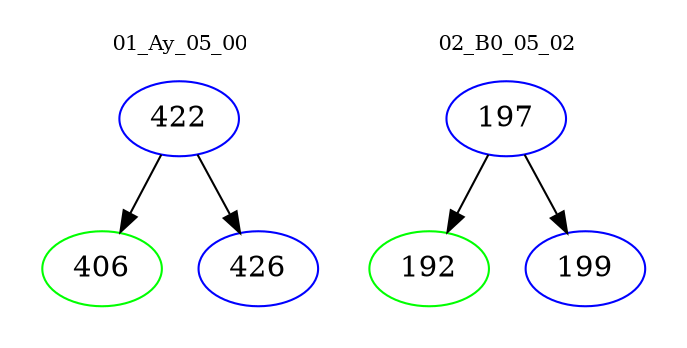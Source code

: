 digraph{
subgraph cluster_0 {
color = white
label = "01_Ay_05_00";
fontsize=10;
T0_422 [label="422", color="blue"]
T0_422 -> T0_406 [color="black"]
T0_406 [label="406", color="green"]
T0_422 -> T0_426 [color="black"]
T0_426 [label="426", color="blue"]
}
subgraph cluster_1 {
color = white
label = "02_B0_05_02";
fontsize=10;
T1_197 [label="197", color="blue"]
T1_197 -> T1_192 [color="black"]
T1_192 [label="192", color="green"]
T1_197 -> T1_199 [color="black"]
T1_199 [label="199", color="blue"]
}
}
